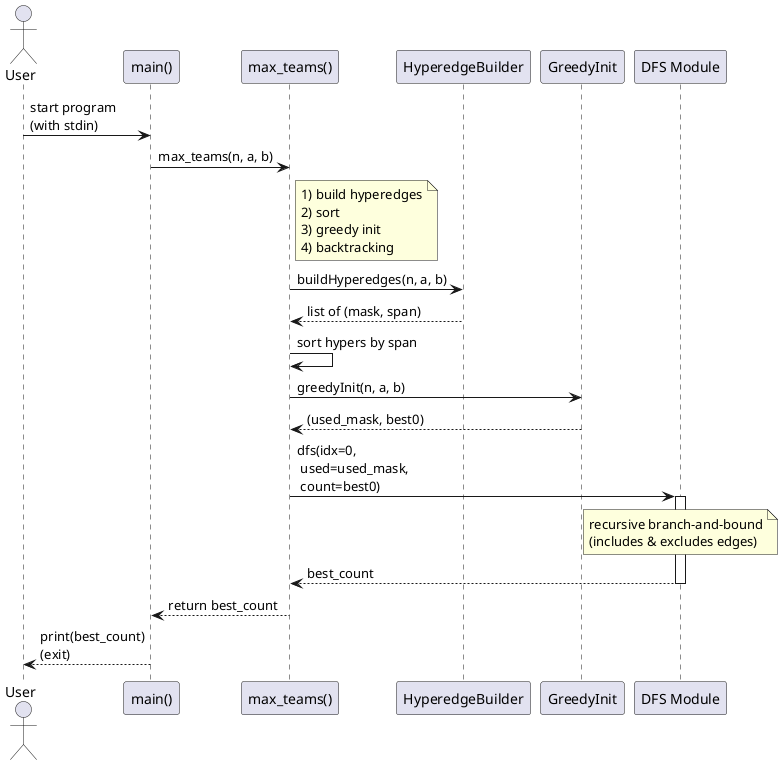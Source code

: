 @startuml TD

skinparam DefaultFontName "Apple SD Gothic Neo"

actor User
participant "main()" as Main
participant "max_teams()" as Solver
participant "HyperedgeBuilder" as Builder
participant "GreedyInit" as Greedy
participant "DFS Module" as DFS

User -> Main : start program\n(with stdin)
Main -> Solver : max_teams(n, a, b)
note right of Solver: 1) build hyperedges\n2) sort\n3) greedy init\n4) backtracking

Solver -> Builder : buildHyperedges(n, a, b)
Builder --> Solver : list of (mask, span)

Solver -> Solver : sort hypers by span

Solver -> Greedy : greedyInit(n, a, b)
Greedy --> Solver : (used_mask, best0)

Solver -> DFS : dfs(idx=0,\n used=used_mask,\n count=best0)
activate DFS

note over DFS: recursive branch-and-bound\n(includes & excludes edges)

DFS --> Solver: best_count
deactivate DFS

Solver --> Main : return best_count
Main --> User : print(best_count)\n(exit)
@enduml
